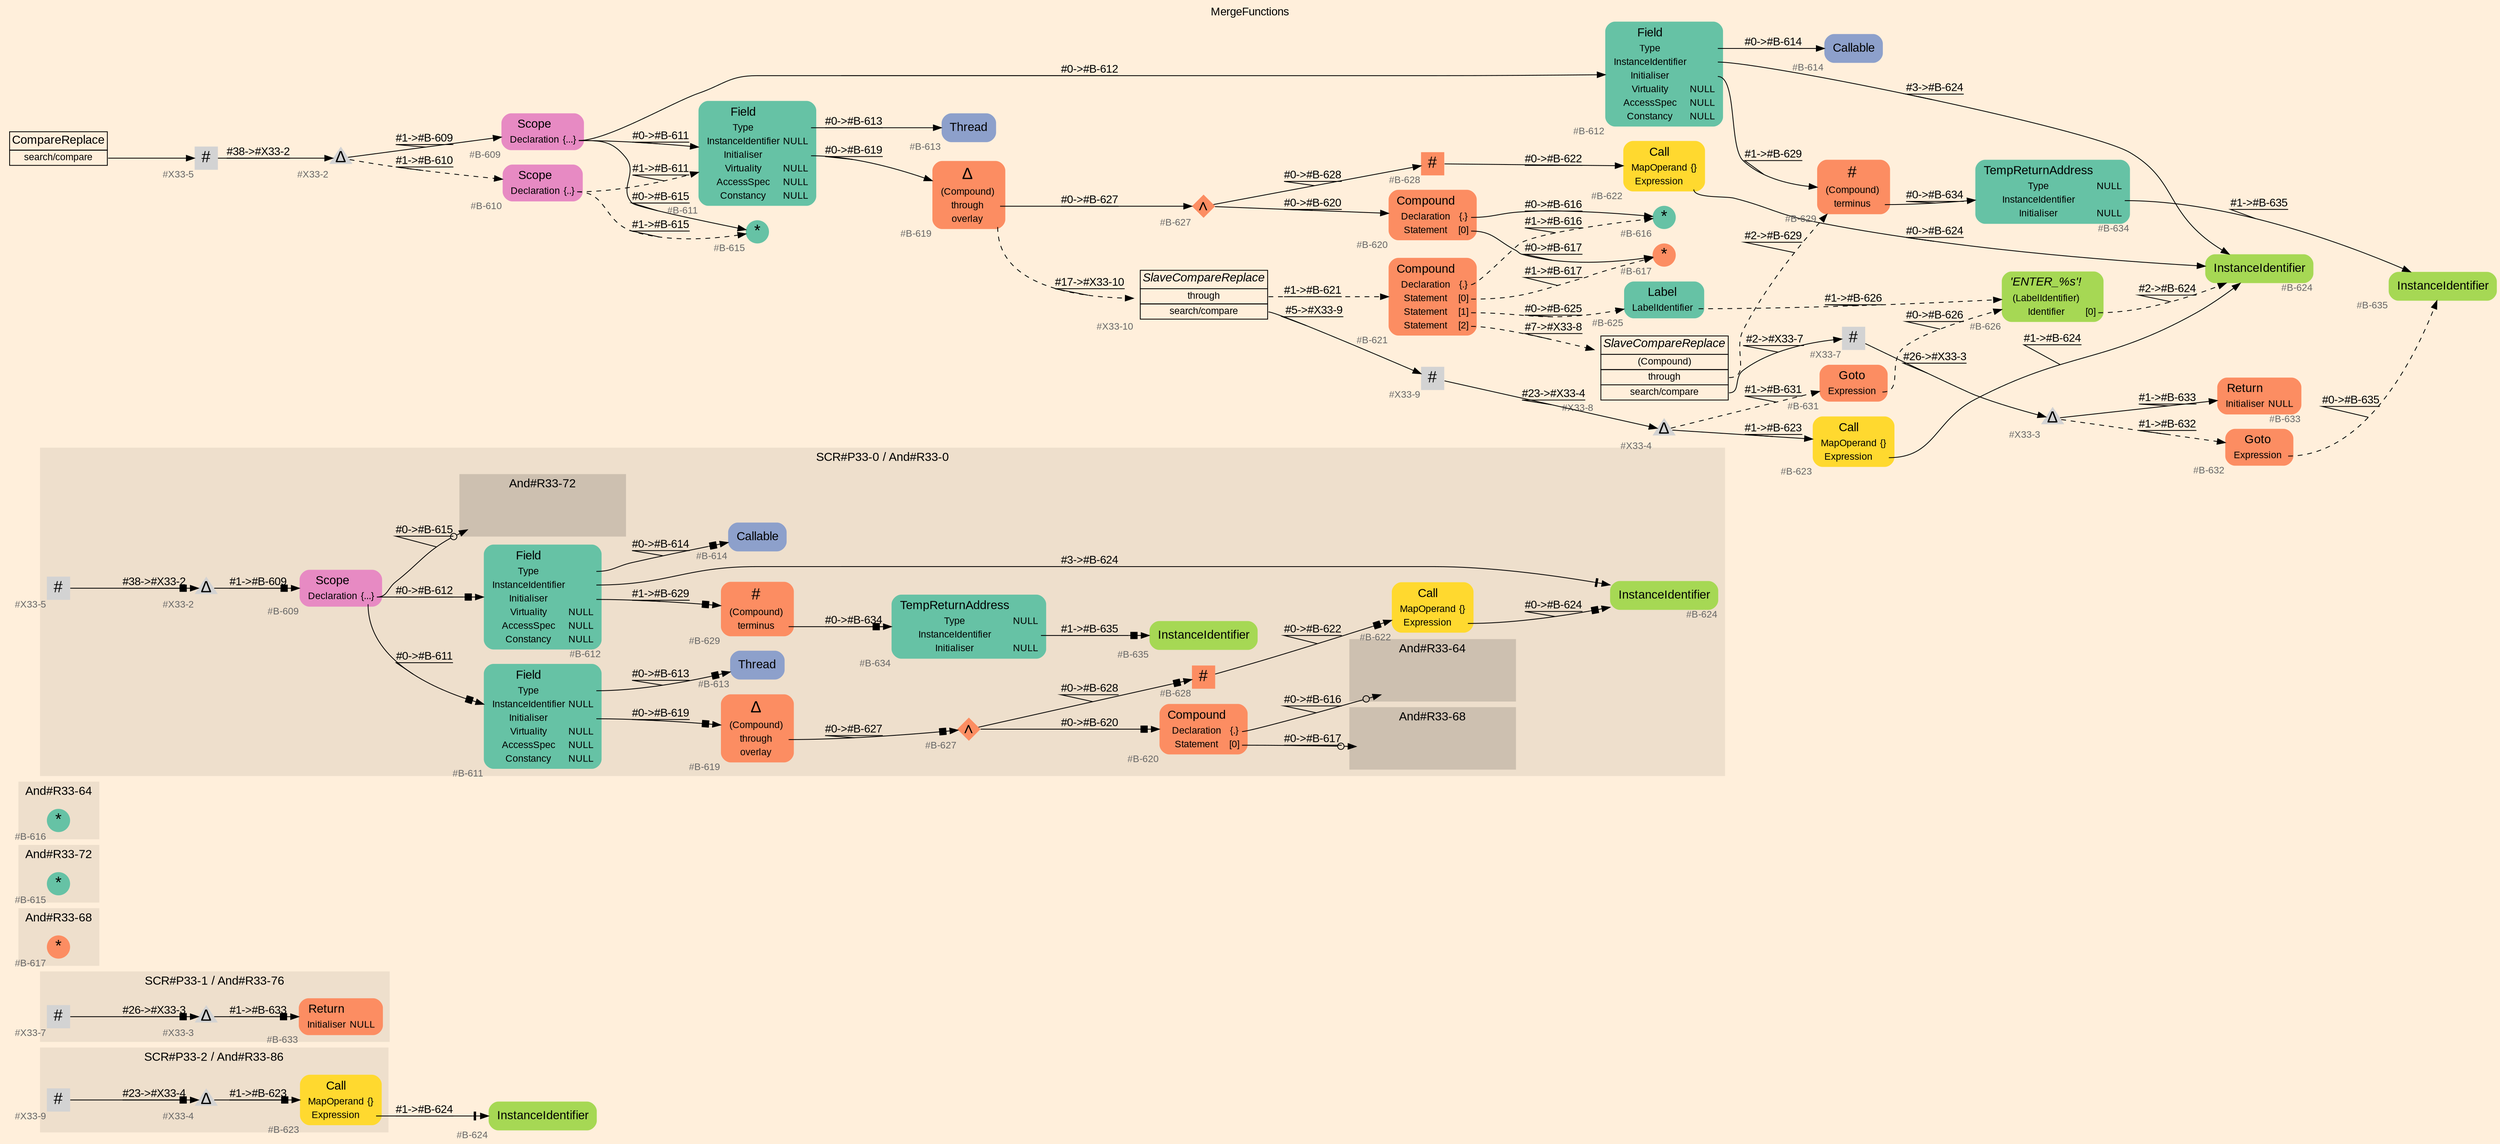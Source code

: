 digraph "MergeFunctions" {
label = "MergeFunctions"
labelloc = t
graph [
    rankdir = "LR"
    ranksep = 0.3
    bgcolor = antiquewhite1
    color = black
    fontcolor = black
    fontname = "Arial"
];
node [
    fontname = "Arial"
];
edge [
    fontname = "Arial"
];

// -------------------- figure And#R33-86 --------------------
// -------- region And#R33-86 ----------
subgraph "clusterAnd#R33-86" {
    label = "SCR#P33-2 / And#R33-86"
    style = "filled"
    color = antiquewhite2
    fontsize = "15"
    // -------- block And#R33-86/#B-623 ----------
    "And#R33-86/#B-623" [
        fillcolor = "/set28/6"
        xlabel = "#B-623"
        fontsize = "12"
        fontcolor = grey40
        shape = "plaintext"
        label = <<TABLE BORDER="0" CELLBORDER="0" CELLSPACING="0">
         <TR><TD><FONT COLOR="black" POINT-SIZE="15">Call</FONT></TD></TR>
         <TR><TD><FONT COLOR="black" POINT-SIZE="12">MapOperand</FONT></TD><TD PORT="port0"><FONT COLOR="black" POINT-SIZE="12">{}</FONT></TD></TR>
         <TR><TD><FONT COLOR="black" POINT-SIZE="12">Expression</FONT></TD><TD PORT="port1"></TD></TR>
        </TABLE>>
        style = "rounded,filled"
    ];
    
    // -------- block And#R33-86/#X33-4 ----------
    "And#R33-86/#X33-4" [
        xlabel = "#X33-4"
        fontsize = "12"
        fontcolor = grey40
        shape = "triangle"
        label = <<FONT COLOR="black" POINT-SIZE="20">Δ</FONT>>
        style = "filled"
        penwidth = 0.0
        fixedsize = true
        width = 0.4
        height = 0.4
    ];
    
    // -------- block And#R33-86/#X33-9 ----------
    "And#R33-86/#X33-9" [
        xlabel = "#X33-9"
        fontsize = "12"
        fontcolor = grey40
        shape = "square"
        label = <<FONT COLOR="black" POINT-SIZE="20">#</FONT>>
        style = "filled"
        penwidth = 0.0
        fixedsize = true
        width = 0.4
        height = 0.4
    ];
    
}

// -------- block And#R33-86/#B-624 ----------
"And#R33-86/#B-624" [
    fillcolor = "/set28/5"
    xlabel = "#B-624"
    fontsize = "12"
    fontcolor = grey40
    shape = "plaintext"
    label = <<TABLE BORDER="0" CELLBORDER="0" CELLSPACING="0">
     <TR><TD><FONT COLOR="black" POINT-SIZE="15">InstanceIdentifier</FONT></TD></TR>
    </TABLE>>
    style = "rounded,filled"
];

"And#R33-86/#B-623":port1 -> "And#R33-86/#B-624" [
    arrowhead="normalnonetee"
    label = "#1-&gt;#B-624"
    decorate = true
    color = black
    fontcolor = black
];

"And#R33-86/#X33-4" -> "And#R33-86/#B-623" [
    arrowhead="normalnonebox"
    label = "#1-&gt;#B-623"
    decorate = true
    color = black
    fontcolor = black
];

"And#R33-86/#X33-9" -> "And#R33-86/#X33-4" [
    arrowhead="normalnonebox"
    label = "#23-&gt;#X33-4"
    decorate = true
    color = black
    fontcolor = black
];


// -------------------- figure And#R33-76 --------------------
// -------- region And#R33-76 ----------
subgraph "clusterAnd#R33-76" {
    label = "SCR#P33-1 / And#R33-76"
    style = "filled"
    color = antiquewhite2
    fontsize = "15"
    // -------- block And#R33-76/#B-633 ----------
    "And#R33-76/#B-633" [
        fillcolor = "/set28/2"
        xlabel = "#B-633"
        fontsize = "12"
        fontcolor = grey40
        shape = "plaintext"
        label = <<TABLE BORDER="0" CELLBORDER="0" CELLSPACING="0">
         <TR><TD><FONT COLOR="black" POINT-SIZE="15">Return</FONT></TD></TR>
         <TR><TD><FONT COLOR="black" POINT-SIZE="12">Initialiser</FONT></TD><TD PORT="port0"><FONT COLOR="black" POINT-SIZE="12">NULL</FONT></TD></TR>
        </TABLE>>
        style = "rounded,filled"
    ];
    
    // -------- block And#R33-76/#X33-3 ----------
    "And#R33-76/#X33-3" [
        xlabel = "#X33-3"
        fontsize = "12"
        fontcolor = grey40
        shape = "triangle"
        label = <<FONT COLOR="black" POINT-SIZE="20">Δ</FONT>>
        style = "filled"
        penwidth = 0.0
        fixedsize = true
        width = 0.4
        height = 0.4
    ];
    
    // -------- block And#R33-76/#X33-7 ----------
    "And#R33-76/#X33-7" [
        xlabel = "#X33-7"
        fontsize = "12"
        fontcolor = grey40
        shape = "square"
        label = <<FONT COLOR="black" POINT-SIZE="20">#</FONT>>
        style = "filled"
        penwidth = 0.0
        fixedsize = true
        width = 0.4
        height = 0.4
    ];
    
}

"And#R33-76/#X33-3" -> "And#R33-76/#B-633" [
    arrowhead="normalnonebox"
    label = "#1-&gt;#B-633"
    decorate = true
    color = black
    fontcolor = black
];

"And#R33-76/#X33-7" -> "And#R33-76/#X33-3" [
    arrowhead="normalnonebox"
    label = "#26-&gt;#X33-3"
    decorate = true
    color = black
    fontcolor = black
];


// -------------------- figure And#R33-68 --------------------
// -------- region And#R33-68 ----------
subgraph "clusterAnd#R33-68" {
    label = "And#R33-68"
    style = "filled"
    color = antiquewhite2
    fontsize = "15"
    // -------- block And#R33-68/#B-617 ----------
    "And#R33-68/#B-617" [
        fillcolor = "/set28/2"
        xlabel = "#B-617"
        fontsize = "12"
        fontcolor = grey40
        shape = "circle"
        label = <<FONT COLOR="black" POINT-SIZE="20">*</FONT>>
        style = "filled"
        penwidth = 0.0
        fixedsize = true
        width = 0.4
        height = 0.4
    ];
    
}


// -------------------- figure And#R33-72 --------------------
// -------- region And#R33-72 ----------
subgraph "clusterAnd#R33-72" {
    label = "And#R33-72"
    style = "filled"
    color = antiquewhite2
    fontsize = "15"
    // -------- block And#R33-72/#B-615 ----------
    "And#R33-72/#B-615" [
        fillcolor = "/set28/1"
        xlabel = "#B-615"
        fontsize = "12"
        fontcolor = grey40
        shape = "circle"
        label = <<FONT COLOR="black" POINT-SIZE="20">*</FONT>>
        style = "filled"
        penwidth = 0.0
        fixedsize = true
        width = 0.4
        height = 0.4
    ];
    
}


// -------------------- figure And#R33-64 --------------------
// -------- region And#R33-64 ----------
subgraph "clusterAnd#R33-64" {
    label = "And#R33-64"
    style = "filled"
    color = antiquewhite2
    fontsize = "15"
    // -------- block And#R33-64/#B-616 ----------
    "And#R33-64/#B-616" [
        fillcolor = "/set28/1"
        xlabel = "#B-616"
        fontsize = "12"
        fontcolor = grey40
        shape = "circle"
        label = <<FONT COLOR="black" POINT-SIZE="20">*</FONT>>
        style = "filled"
        penwidth = 0.0
        fixedsize = true
        width = 0.4
        height = 0.4
    ];
    
}


// -------------------- figure And#R33-0 --------------------
// -------- region And#R33-0 ----------
subgraph "clusterAnd#R33-0" {
    label = "SCR#P33-0 / And#R33-0"
    style = "filled"
    color = antiquewhite2
    fontsize = "15"
    // -------- block And#R33-0/#B-634 ----------
    "And#R33-0/#B-634" [
        fillcolor = "/set28/1"
        xlabel = "#B-634"
        fontsize = "12"
        fontcolor = grey40
        shape = "plaintext"
        label = <<TABLE BORDER="0" CELLBORDER="0" CELLSPACING="0">
         <TR><TD><FONT COLOR="black" POINT-SIZE="15">TempReturnAddress</FONT></TD></TR>
         <TR><TD><FONT COLOR="black" POINT-SIZE="12">Type</FONT></TD><TD PORT="port0"><FONT COLOR="black" POINT-SIZE="12">NULL</FONT></TD></TR>
         <TR><TD><FONT COLOR="black" POINT-SIZE="12">InstanceIdentifier</FONT></TD><TD PORT="port1"></TD></TR>
         <TR><TD><FONT COLOR="black" POINT-SIZE="12">Initialiser</FONT></TD><TD PORT="port2"><FONT COLOR="black" POINT-SIZE="12">NULL</FONT></TD></TR>
        </TABLE>>
        style = "rounded,filled"
    ];
    
    // -------- block And#R33-0/#B-609 ----------
    "And#R33-0/#B-609" [
        fillcolor = "/set28/4"
        xlabel = "#B-609"
        fontsize = "12"
        fontcolor = grey40
        shape = "plaintext"
        label = <<TABLE BORDER="0" CELLBORDER="0" CELLSPACING="0">
         <TR><TD><FONT COLOR="black" POINT-SIZE="15">Scope</FONT></TD></TR>
         <TR><TD><FONT COLOR="black" POINT-SIZE="12">Declaration</FONT></TD><TD PORT="port0"><FONT COLOR="black" POINT-SIZE="12">{...}</FONT></TD></TR>
        </TABLE>>
        style = "rounded,filled"
    ];
    
    // -------- block And#R33-0/#B-613 ----------
    "And#R33-0/#B-613" [
        fillcolor = "/set28/3"
        xlabel = "#B-613"
        fontsize = "12"
        fontcolor = grey40
        shape = "plaintext"
        label = <<TABLE BORDER="0" CELLBORDER="0" CELLSPACING="0">
         <TR><TD><FONT COLOR="black" POINT-SIZE="15">Thread</FONT></TD></TR>
        </TABLE>>
        style = "rounded,filled"
    ];
    
    // -------- block And#R33-0/#B-624 ----------
    "And#R33-0/#B-624" [
        fillcolor = "/set28/5"
        xlabel = "#B-624"
        fontsize = "12"
        fontcolor = grey40
        shape = "plaintext"
        label = <<TABLE BORDER="0" CELLBORDER="0" CELLSPACING="0">
         <TR><TD><FONT COLOR="black" POINT-SIZE="15">InstanceIdentifier</FONT></TD></TR>
        </TABLE>>
        style = "rounded,filled"
    ];
    
    // -------- block And#R33-0/#B-611 ----------
    "And#R33-0/#B-611" [
        fillcolor = "/set28/1"
        xlabel = "#B-611"
        fontsize = "12"
        fontcolor = grey40
        shape = "plaintext"
        label = <<TABLE BORDER="0" CELLBORDER="0" CELLSPACING="0">
         <TR><TD><FONT COLOR="black" POINT-SIZE="15">Field</FONT></TD></TR>
         <TR><TD><FONT COLOR="black" POINT-SIZE="12">Type</FONT></TD><TD PORT="port0"></TD></TR>
         <TR><TD><FONT COLOR="black" POINT-SIZE="12">InstanceIdentifier</FONT></TD><TD PORT="port1"><FONT COLOR="black" POINT-SIZE="12">NULL</FONT></TD></TR>
         <TR><TD><FONT COLOR="black" POINT-SIZE="12">Initialiser</FONT></TD><TD PORT="port2"></TD></TR>
         <TR><TD><FONT COLOR="black" POINT-SIZE="12">Virtuality</FONT></TD><TD PORT="port3"><FONT COLOR="black" POINT-SIZE="12">NULL</FONT></TD></TR>
         <TR><TD><FONT COLOR="black" POINT-SIZE="12">AccessSpec</FONT></TD><TD PORT="port4"><FONT COLOR="black" POINT-SIZE="12">NULL</FONT></TD></TR>
         <TR><TD><FONT COLOR="black" POINT-SIZE="12">Constancy</FONT></TD><TD PORT="port5"><FONT COLOR="black" POINT-SIZE="12">NULL</FONT></TD></TR>
        </TABLE>>
        style = "rounded,filled"
    ];
    
    // -------- block And#R33-0/#B-612 ----------
    "And#R33-0/#B-612" [
        fillcolor = "/set28/1"
        xlabel = "#B-612"
        fontsize = "12"
        fontcolor = grey40
        shape = "plaintext"
        label = <<TABLE BORDER="0" CELLBORDER="0" CELLSPACING="0">
         <TR><TD><FONT COLOR="black" POINT-SIZE="15">Field</FONT></TD></TR>
         <TR><TD><FONT COLOR="black" POINT-SIZE="12">Type</FONT></TD><TD PORT="port0"></TD></TR>
         <TR><TD><FONT COLOR="black" POINT-SIZE="12">InstanceIdentifier</FONT></TD><TD PORT="port1"></TD></TR>
         <TR><TD><FONT COLOR="black" POINT-SIZE="12">Initialiser</FONT></TD><TD PORT="port2"></TD></TR>
         <TR><TD><FONT COLOR="black" POINT-SIZE="12">Virtuality</FONT></TD><TD PORT="port3"><FONT COLOR="black" POINT-SIZE="12">NULL</FONT></TD></TR>
         <TR><TD><FONT COLOR="black" POINT-SIZE="12">AccessSpec</FONT></TD><TD PORT="port4"><FONT COLOR="black" POINT-SIZE="12">NULL</FONT></TD></TR>
         <TR><TD><FONT COLOR="black" POINT-SIZE="12">Constancy</FONT></TD><TD PORT="port5"><FONT COLOR="black" POINT-SIZE="12">NULL</FONT></TD></TR>
        </TABLE>>
        style = "rounded,filled"
    ];
    
    // -------- block And#R33-0/#B-614 ----------
    "And#R33-0/#B-614" [
        fillcolor = "/set28/3"
        xlabel = "#B-614"
        fontsize = "12"
        fontcolor = grey40
        shape = "plaintext"
        label = <<TABLE BORDER="0" CELLBORDER="0" CELLSPACING="0">
         <TR><TD><FONT COLOR="black" POINT-SIZE="15">Callable</FONT></TD></TR>
        </TABLE>>
        style = "rounded,filled"
    ];
    
    // -------- block And#R33-0/#B-619 ----------
    "And#R33-0/#B-619" [
        fillcolor = "/set28/2"
        xlabel = "#B-619"
        fontsize = "12"
        fontcolor = grey40
        shape = "plaintext"
        label = <<TABLE BORDER="0" CELLBORDER="0" CELLSPACING="0">
         <TR><TD><FONT COLOR="black" POINT-SIZE="20">Δ</FONT></TD></TR>
         <TR><TD><FONT COLOR="black" POINT-SIZE="12">(Compound)</FONT></TD><TD PORT="port0"></TD></TR>
         <TR><TD><FONT COLOR="black" POINT-SIZE="12">through</FONT></TD><TD PORT="port1"></TD></TR>
         <TR><TD><FONT COLOR="black" POINT-SIZE="12">overlay</FONT></TD><TD PORT="port2"></TD></TR>
        </TABLE>>
        style = "rounded,filled"
    ];
    
    // -------- block And#R33-0/#B-620 ----------
    "And#R33-0/#B-620" [
        fillcolor = "/set28/2"
        xlabel = "#B-620"
        fontsize = "12"
        fontcolor = grey40
        shape = "plaintext"
        label = <<TABLE BORDER="0" CELLBORDER="0" CELLSPACING="0">
         <TR><TD><FONT COLOR="black" POINT-SIZE="15">Compound</FONT></TD></TR>
         <TR><TD><FONT COLOR="black" POINT-SIZE="12">Declaration</FONT></TD><TD PORT="port0"><FONT COLOR="black" POINT-SIZE="12">{.}</FONT></TD></TR>
         <TR><TD><FONT COLOR="black" POINT-SIZE="12">Statement</FONT></TD><TD PORT="port1"><FONT COLOR="black" POINT-SIZE="12">[0]</FONT></TD></TR>
        </TABLE>>
        style = "rounded,filled"
    ];
    
    // -------- block And#R33-0/#B-622 ----------
    "And#R33-0/#B-622" [
        fillcolor = "/set28/6"
        xlabel = "#B-622"
        fontsize = "12"
        fontcolor = grey40
        shape = "plaintext"
        label = <<TABLE BORDER="0" CELLBORDER="0" CELLSPACING="0">
         <TR><TD><FONT COLOR="black" POINT-SIZE="15">Call</FONT></TD></TR>
         <TR><TD><FONT COLOR="black" POINT-SIZE="12">MapOperand</FONT></TD><TD PORT="port0"><FONT COLOR="black" POINT-SIZE="12">{}</FONT></TD></TR>
         <TR><TD><FONT COLOR="black" POINT-SIZE="12">Expression</FONT></TD><TD PORT="port1"></TD></TR>
        </TABLE>>
        style = "rounded,filled"
    ];
    
    // -------- block And#R33-0/#B-627 ----------
    "And#R33-0/#B-627" [
        fillcolor = "/set28/2"
        xlabel = "#B-627"
        fontsize = "12"
        fontcolor = grey40
        shape = "diamond"
        label = <<FONT COLOR="black" POINT-SIZE="20">∧</FONT>>
        style = "filled"
        penwidth = 0.0
        fixedsize = true
        width = 0.4
        height = 0.4
    ];
    
    // -------- block And#R33-0/#B-628 ----------
    "And#R33-0/#B-628" [
        fillcolor = "/set28/2"
        xlabel = "#B-628"
        fontsize = "12"
        fontcolor = grey40
        shape = "square"
        label = <<FONT COLOR="black" POINT-SIZE="20">#</FONT>>
        style = "filled"
        penwidth = 0.0
        fixedsize = true
        width = 0.4
        height = 0.4
    ];
    
    // -------- block And#R33-0/#B-629 ----------
    "And#R33-0/#B-629" [
        fillcolor = "/set28/2"
        xlabel = "#B-629"
        fontsize = "12"
        fontcolor = grey40
        shape = "plaintext"
        label = <<TABLE BORDER="0" CELLBORDER="0" CELLSPACING="0">
         <TR><TD><FONT COLOR="black" POINT-SIZE="20">#</FONT></TD></TR>
         <TR><TD><FONT COLOR="black" POINT-SIZE="12">(Compound)</FONT></TD><TD PORT="port0"></TD></TR>
         <TR><TD><FONT COLOR="black" POINT-SIZE="12">terminus</FONT></TD><TD PORT="port1"></TD></TR>
        </TABLE>>
        style = "rounded,filled"
    ];
    
    // -------- block And#R33-0/#B-635 ----------
    "And#R33-0/#B-635" [
        fillcolor = "/set28/5"
        xlabel = "#B-635"
        fontsize = "12"
        fontcolor = grey40
        shape = "plaintext"
        label = <<TABLE BORDER="0" CELLBORDER="0" CELLSPACING="0">
         <TR><TD><FONT COLOR="black" POINT-SIZE="15">InstanceIdentifier</FONT></TD></TR>
        </TABLE>>
        style = "rounded,filled"
    ];
    
    // -------- block And#R33-0/#X33-2 ----------
    "And#R33-0/#X33-2" [
        xlabel = "#X33-2"
        fontsize = "12"
        fontcolor = grey40
        shape = "triangle"
        label = <<FONT COLOR="black" POINT-SIZE="20">Δ</FONT>>
        style = "filled"
        penwidth = 0.0
        fixedsize = true
        width = 0.4
        height = 0.4
    ];
    
    // -------- block And#R33-0/#X33-5 ----------
    "And#R33-0/#X33-5" [
        xlabel = "#X33-5"
        fontsize = "12"
        fontcolor = grey40
        shape = "square"
        label = <<FONT COLOR="black" POINT-SIZE="20">#</FONT>>
        style = "filled"
        penwidth = 0.0
        fixedsize = true
        width = 0.4
        height = 0.4
    ];
    
    // -------- region And#R33-0/And#R33-64 ----------
    subgraph "clusterAnd#R33-0/And#R33-64" {
        label = "And#R33-64"
        style = "filled"
        color = antiquewhite3
        fontsize = "15"
        // -------- block And#R33-0/And#R33-64/#B-616 ----------
        "And#R33-0/And#R33-64/#B-616" [
            fillcolor = "/set28/1"
            xlabel = "#B-616"
            fontsize = "12"
            fontcolor = grey40
            shape = "none"
            style = "invisible"
        ];
        
    }
    
    // -------- region And#R33-0/And#R33-72 ----------
    subgraph "clusterAnd#R33-0/And#R33-72" {
        label = "And#R33-72"
        style = "filled"
        color = antiquewhite3
        fontsize = "15"
        // -------- block And#R33-0/And#R33-72/#B-615 ----------
        "And#R33-0/And#R33-72/#B-615" [
            fillcolor = "/set28/1"
            xlabel = "#B-615"
            fontsize = "12"
            fontcolor = grey40
            shape = "none"
            style = "invisible"
        ];
        
    }
    
    // -------- region And#R33-0/And#R33-68 ----------
    subgraph "clusterAnd#R33-0/And#R33-68" {
        label = "And#R33-68"
        style = "filled"
        color = antiquewhite3
        fontsize = "15"
        // -------- block And#R33-0/And#R33-68/#B-617 ----------
        "And#R33-0/And#R33-68/#B-617" [
            fillcolor = "/set28/2"
            xlabel = "#B-617"
            fontsize = "12"
            fontcolor = grey40
            shape = "none"
            style = "invisible"
        ];
        
    }
    
}

"And#R33-0/#B-634":port1 -> "And#R33-0/#B-635" [
    arrowhead="normalnonebox"
    label = "#1-&gt;#B-635"
    decorate = true
    color = black
    fontcolor = black
];

"And#R33-0/#B-609":port0 -> "And#R33-0/And#R33-72/#B-615" [
    arrowhead="normalnoneodot"
    label = "#0-&gt;#B-615"
    decorate = true
    color = black
    fontcolor = black
];

"And#R33-0/#B-609":port0 -> "And#R33-0/#B-611" [
    arrowhead="normalnonebox"
    label = "#0-&gt;#B-611"
    decorate = true
    color = black
    fontcolor = black
];

"And#R33-0/#B-609":port0 -> "And#R33-0/#B-612" [
    arrowhead="normalnonebox"
    label = "#0-&gt;#B-612"
    decorate = true
    color = black
    fontcolor = black
];

"And#R33-0/#B-611":port0 -> "And#R33-0/#B-613" [
    arrowhead="normalnonebox"
    label = "#0-&gt;#B-613"
    decorate = true
    color = black
    fontcolor = black
];

"And#R33-0/#B-611":port2 -> "And#R33-0/#B-619" [
    arrowhead="normalnonebox"
    label = "#0-&gt;#B-619"
    decorate = true
    color = black
    fontcolor = black
];

"And#R33-0/#B-612":port0 -> "And#R33-0/#B-614" [
    arrowhead="normalnonebox"
    label = "#0-&gt;#B-614"
    decorate = true
    color = black
    fontcolor = black
];

"And#R33-0/#B-612":port1 -> "And#R33-0/#B-624" [
    arrowhead="normalnonetee"
    label = "#3-&gt;#B-624"
    decorate = true
    color = black
    fontcolor = black
];

"And#R33-0/#B-612":port2 -> "And#R33-0/#B-629" [
    arrowhead="normalnonebox"
    label = "#1-&gt;#B-629"
    decorate = true
    color = black
    fontcolor = black
];

"And#R33-0/#B-619":port1 -> "And#R33-0/#B-627" [
    arrowhead="normalnonebox"
    label = "#0-&gt;#B-627"
    decorate = true
    color = black
    fontcolor = black
];

"And#R33-0/#B-620":port0 -> "And#R33-0/And#R33-64/#B-616" [
    arrowhead="normalnoneodot"
    label = "#0-&gt;#B-616"
    decorate = true
    color = black
    fontcolor = black
];

"And#R33-0/#B-620":port1 -> "And#R33-0/And#R33-68/#B-617" [
    arrowhead="normalnoneodot"
    label = "#0-&gt;#B-617"
    decorate = true
    color = black
    fontcolor = black
];

"And#R33-0/#B-622":port1 -> "And#R33-0/#B-624" [
    arrowhead="normalnonebox"
    label = "#0-&gt;#B-624"
    decorate = true
    color = black
    fontcolor = black
];

"And#R33-0/#B-627" -> "And#R33-0/#B-620" [
    arrowhead="normalnonebox"
    label = "#0-&gt;#B-620"
    decorate = true
    color = black
    fontcolor = black
];

"And#R33-0/#B-627" -> "And#R33-0/#B-628" [
    arrowhead="normalnonebox"
    label = "#0-&gt;#B-628"
    decorate = true
    color = black
    fontcolor = black
];

"And#R33-0/#B-628" -> "And#R33-0/#B-622" [
    arrowhead="normalnonebox"
    label = "#0-&gt;#B-622"
    decorate = true
    color = black
    fontcolor = black
];

"And#R33-0/#B-629":port1 -> "And#R33-0/#B-634" [
    arrowhead="normalnonebox"
    label = "#0-&gt;#B-634"
    decorate = true
    color = black
    fontcolor = black
];

"And#R33-0/#X33-2" -> "And#R33-0/#B-609" [
    arrowhead="normalnonebox"
    label = "#1-&gt;#B-609"
    decorate = true
    color = black
    fontcolor = black
];

"And#R33-0/#X33-5" -> "And#R33-0/#X33-2" [
    arrowhead="normalnonebox"
    label = "#38-&gt;#X33-2"
    decorate = true
    color = black
    fontcolor = black
];


// -------------------- transformation figure --------------------
// -------- block CR#X33-6 ----------
"CR#X33-6" [
    fillcolor = antiquewhite1
    fontsize = "12"
    fontcolor = grey40
    shape = "plaintext"
    label = <<TABLE BORDER="0" CELLBORDER="1" CELLSPACING="0">
     <TR><TD><FONT COLOR="black" POINT-SIZE="15">CompareReplace</FONT></TD></TR>
     <TR><TD PORT="port0"><FONT COLOR="black" POINT-SIZE="12">search/compare</FONT></TD></TR>
    </TABLE>>
    style = "filled"
    color = black
];

// -------- block #X33-5 ----------
"#X33-5" [
    xlabel = "#X33-5"
    fontsize = "12"
    fontcolor = grey40
    shape = "square"
    label = <<FONT COLOR="black" POINT-SIZE="20">#</FONT>>
    style = "filled"
    penwidth = 0.0
    fixedsize = true
    width = 0.4
    height = 0.4
];

// -------- block #X33-2 ----------
"#X33-2" [
    xlabel = "#X33-2"
    fontsize = "12"
    fontcolor = grey40
    shape = "triangle"
    label = <<FONT COLOR="black" POINT-SIZE="20">Δ</FONT>>
    style = "filled"
    penwidth = 0.0
    fixedsize = true
    width = 0.4
    height = 0.4
];

// -------- block #B-609 ----------
"#B-609" [
    fillcolor = "/set28/4"
    xlabel = "#B-609"
    fontsize = "12"
    fontcolor = grey40
    shape = "plaintext"
    label = <<TABLE BORDER="0" CELLBORDER="0" CELLSPACING="0">
     <TR><TD><FONT COLOR="black" POINT-SIZE="15">Scope</FONT></TD></TR>
     <TR><TD><FONT COLOR="black" POINT-SIZE="12">Declaration</FONT></TD><TD PORT="port0"><FONT COLOR="black" POINT-SIZE="12">{...}</FONT></TD></TR>
    </TABLE>>
    style = "rounded,filled"
];

// -------- block #B-615 ----------
"#B-615" [
    fillcolor = "/set28/1"
    xlabel = "#B-615"
    fontsize = "12"
    fontcolor = grey40
    shape = "circle"
    label = <<FONT COLOR="black" POINT-SIZE="20">*</FONT>>
    style = "filled"
    penwidth = 0.0
    fixedsize = true
    width = 0.4
    height = 0.4
];

// -------- block #B-611 ----------
"#B-611" [
    fillcolor = "/set28/1"
    xlabel = "#B-611"
    fontsize = "12"
    fontcolor = grey40
    shape = "plaintext"
    label = <<TABLE BORDER="0" CELLBORDER="0" CELLSPACING="0">
     <TR><TD><FONT COLOR="black" POINT-SIZE="15">Field</FONT></TD></TR>
     <TR><TD><FONT COLOR="black" POINT-SIZE="12">Type</FONT></TD><TD PORT="port0"></TD></TR>
     <TR><TD><FONT COLOR="black" POINT-SIZE="12">InstanceIdentifier</FONT></TD><TD PORT="port1"><FONT COLOR="black" POINT-SIZE="12">NULL</FONT></TD></TR>
     <TR><TD><FONT COLOR="black" POINT-SIZE="12">Initialiser</FONT></TD><TD PORT="port2"></TD></TR>
     <TR><TD><FONT COLOR="black" POINT-SIZE="12">Virtuality</FONT></TD><TD PORT="port3"><FONT COLOR="black" POINT-SIZE="12">NULL</FONT></TD></TR>
     <TR><TD><FONT COLOR="black" POINT-SIZE="12">AccessSpec</FONT></TD><TD PORT="port4"><FONT COLOR="black" POINT-SIZE="12">NULL</FONT></TD></TR>
     <TR><TD><FONT COLOR="black" POINT-SIZE="12">Constancy</FONT></TD><TD PORT="port5"><FONT COLOR="black" POINT-SIZE="12">NULL</FONT></TD></TR>
    </TABLE>>
    style = "rounded,filled"
];

// -------- block #B-613 ----------
"#B-613" [
    fillcolor = "/set28/3"
    xlabel = "#B-613"
    fontsize = "12"
    fontcolor = grey40
    shape = "plaintext"
    label = <<TABLE BORDER="0" CELLBORDER="0" CELLSPACING="0">
     <TR><TD><FONT COLOR="black" POINT-SIZE="15">Thread</FONT></TD></TR>
    </TABLE>>
    style = "rounded,filled"
];

// -------- block #B-619 ----------
"#B-619" [
    fillcolor = "/set28/2"
    xlabel = "#B-619"
    fontsize = "12"
    fontcolor = grey40
    shape = "plaintext"
    label = <<TABLE BORDER="0" CELLBORDER="0" CELLSPACING="0">
     <TR><TD><FONT COLOR="black" POINT-SIZE="20">Δ</FONT></TD></TR>
     <TR><TD><FONT COLOR="black" POINT-SIZE="12">(Compound)</FONT></TD><TD PORT="port0"></TD></TR>
     <TR><TD><FONT COLOR="black" POINT-SIZE="12">through</FONT></TD><TD PORT="port1"></TD></TR>
     <TR><TD><FONT COLOR="black" POINT-SIZE="12">overlay</FONT></TD><TD PORT="port2"></TD></TR>
    </TABLE>>
    style = "rounded,filled"
];

// -------- block #B-627 ----------
"#B-627" [
    fillcolor = "/set28/2"
    xlabel = "#B-627"
    fontsize = "12"
    fontcolor = grey40
    shape = "diamond"
    label = <<FONT COLOR="black" POINT-SIZE="20">∧</FONT>>
    style = "filled"
    penwidth = 0.0
    fixedsize = true
    width = 0.4
    height = 0.4
];

// -------- block #B-620 ----------
"#B-620" [
    fillcolor = "/set28/2"
    xlabel = "#B-620"
    fontsize = "12"
    fontcolor = grey40
    shape = "plaintext"
    label = <<TABLE BORDER="0" CELLBORDER="0" CELLSPACING="0">
     <TR><TD><FONT COLOR="black" POINT-SIZE="15">Compound</FONT></TD></TR>
     <TR><TD><FONT COLOR="black" POINT-SIZE="12">Declaration</FONT></TD><TD PORT="port0"><FONT COLOR="black" POINT-SIZE="12">{.}</FONT></TD></TR>
     <TR><TD><FONT COLOR="black" POINT-SIZE="12">Statement</FONT></TD><TD PORT="port1"><FONT COLOR="black" POINT-SIZE="12">[0]</FONT></TD></TR>
    </TABLE>>
    style = "rounded,filled"
];

// -------- block #B-616 ----------
"#B-616" [
    fillcolor = "/set28/1"
    xlabel = "#B-616"
    fontsize = "12"
    fontcolor = grey40
    shape = "circle"
    label = <<FONT COLOR="black" POINT-SIZE="20">*</FONT>>
    style = "filled"
    penwidth = 0.0
    fixedsize = true
    width = 0.4
    height = 0.4
];

// -------- block #B-617 ----------
"#B-617" [
    fillcolor = "/set28/2"
    xlabel = "#B-617"
    fontsize = "12"
    fontcolor = grey40
    shape = "circle"
    label = <<FONT COLOR="black" POINT-SIZE="20">*</FONT>>
    style = "filled"
    penwidth = 0.0
    fixedsize = true
    width = 0.4
    height = 0.4
];

// -------- block #B-628 ----------
"#B-628" [
    fillcolor = "/set28/2"
    xlabel = "#B-628"
    fontsize = "12"
    fontcolor = grey40
    shape = "square"
    label = <<FONT COLOR="black" POINT-SIZE="20">#</FONT>>
    style = "filled"
    penwidth = 0.0
    fixedsize = true
    width = 0.4
    height = 0.4
];

// -------- block #B-622 ----------
"#B-622" [
    fillcolor = "/set28/6"
    xlabel = "#B-622"
    fontsize = "12"
    fontcolor = grey40
    shape = "plaintext"
    label = <<TABLE BORDER="0" CELLBORDER="0" CELLSPACING="0">
     <TR><TD><FONT COLOR="black" POINT-SIZE="15">Call</FONT></TD></TR>
     <TR><TD><FONT COLOR="black" POINT-SIZE="12">MapOperand</FONT></TD><TD PORT="port0"><FONT COLOR="black" POINT-SIZE="12">{}</FONT></TD></TR>
     <TR><TD><FONT COLOR="black" POINT-SIZE="12">Expression</FONT></TD><TD PORT="port1"></TD></TR>
    </TABLE>>
    style = "rounded,filled"
];

// -------- block #B-624 ----------
"#B-624" [
    fillcolor = "/set28/5"
    xlabel = "#B-624"
    fontsize = "12"
    fontcolor = grey40
    shape = "plaintext"
    label = <<TABLE BORDER="0" CELLBORDER="0" CELLSPACING="0">
     <TR><TD><FONT COLOR="black" POINT-SIZE="15">InstanceIdentifier</FONT></TD></TR>
    </TABLE>>
    style = "rounded,filled"
];

// -------- block #X33-10 ----------
"#X33-10" [
    fillcolor = antiquewhite1
    xlabel = "#X33-10"
    fontsize = "12"
    fontcolor = grey40
    shape = "plaintext"
    label = <<TABLE BORDER="0" CELLBORDER="1" CELLSPACING="0">
     <TR><TD><FONT COLOR="black" POINT-SIZE="15"><I>SlaveCompareReplace</I></FONT></TD></TR>
     <TR><TD PORT="port0"><FONT COLOR="black" POINT-SIZE="12">through</FONT></TD></TR>
     <TR><TD PORT="port1"><FONT COLOR="black" POINT-SIZE="12">search/compare</FONT></TD></TR>
    </TABLE>>
    style = "filled"
    color = black
];

// -------- block #B-621 ----------
"#B-621" [
    fillcolor = "/set28/2"
    xlabel = "#B-621"
    fontsize = "12"
    fontcolor = grey40
    shape = "plaintext"
    label = <<TABLE BORDER="0" CELLBORDER="0" CELLSPACING="0">
     <TR><TD><FONT COLOR="black" POINT-SIZE="15">Compound</FONT></TD></TR>
     <TR><TD><FONT COLOR="black" POINT-SIZE="12">Declaration</FONT></TD><TD PORT="port0"><FONT COLOR="black" POINT-SIZE="12">{.}</FONT></TD></TR>
     <TR><TD><FONT COLOR="black" POINT-SIZE="12">Statement</FONT></TD><TD PORT="port1"><FONT COLOR="black" POINT-SIZE="12">[0]</FONT></TD></TR>
     <TR><TD><FONT COLOR="black" POINT-SIZE="12">Statement</FONT></TD><TD PORT="port2"><FONT COLOR="black" POINT-SIZE="12">[1]</FONT></TD></TR>
     <TR><TD><FONT COLOR="black" POINT-SIZE="12">Statement</FONT></TD><TD PORT="port3"><FONT COLOR="black" POINT-SIZE="12">[2]</FONT></TD></TR>
    </TABLE>>
    style = "rounded,filled"
];

// -------- block #B-625 ----------
"#B-625" [
    fillcolor = "/set28/1"
    xlabel = "#B-625"
    fontsize = "12"
    fontcolor = grey40
    shape = "plaintext"
    label = <<TABLE BORDER="0" CELLBORDER="0" CELLSPACING="0">
     <TR><TD><FONT COLOR="black" POINT-SIZE="15">Label</FONT></TD></TR>
     <TR><TD><FONT COLOR="black" POINT-SIZE="12">LabelIdentifier</FONT></TD><TD PORT="port0"></TD></TR>
    </TABLE>>
    style = "rounded,filled"
];

// -------- block #B-626 ----------
"#B-626" [
    fillcolor = "/set28/5"
    xlabel = "#B-626"
    fontsize = "12"
    fontcolor = grey40
    shape = "plaintext"
    label = <<TABLE BORDER="0" CELLBORDER="0" CELLSPACING="0">
     <TR><TD><FONT COLOR="black" POINT-SIZE="15"><I>'ENTER_%s'!</I></FONT></TD></TR>
     <TR><TD><FONT COLOR="black" POINT-SIZE="12">(LabelIdentifier)</FONT></TD><TD PORT="port0"></TD></TR>
     <TR><TD><FONT COLOR="black" POINT-SIZE="12">Identifier</FONT></TD><TD PORT="port1"><FONT COLOR="black" POINT-SIZE="12">[0]</FONT></TD></TR>
    </TABLE>>
    style = "rounded,filled"
];

// -------- block #X33-8 ----------
"#X33-8" [
    fillcolor = antiquewhite1
    xlabel = "#X33-8"
    fontsize = "12"
    fontcolor = grey40
    shape = "plaintext"
    label = <<TABLE BORDER="0" CELLBORDER="1" CELLSPACING="0">
     <TR><TD><FONT COLOR="black" POINT-SIZE="15"><I>SlaveCompareReplace</I></FONT></TD></TR>
     <TR><TD PORT="port0"><FONT COLOR="black" POINT-SIZE="12">(Compound)</FONT></TD></TR>
     <TR><TD PORT="port1"><FONT COLOR="black" POINT-SIZE="12">through</FONT></TD></TR>
     <TR><TD PORT="port2"><FONT COLOR="black" POINT-SIZE="12">search/compare</FONT></TD></TR>
    </TABLE>>
    style = "filled"
    color = black
];

// -------- block #B-629 ----------
"#B-629" [
    fillcolor = "/set28/2"
    xlabel = "#B-629"
    fontsize = "12"
    fontcolor = grey40
    shape = "plaintext"
    label = <<TABLE BORDER="0" CELLBORDER="0" CELLSPACING="0">
     <TR><TD><FONT COLOR="black" POINT-SIZE="20">#</FONT></TD></TR>
     <TR><TD><FONT COLOR="black" POINT-SIZE="12">(Compound)</FONT></TD><TD PORT="port0"></TD></TR>
     <TR><TD><FONT COLOR="black" POINT-SIZE="12">terminus</FONT></TD><TD PORT="port1"></TD></TR>
    </TABLE>>
    style = "rounded,filled"
];

// -------- block #B-634 ----------
"#B-634" [
    fillcolor = "/set28/1"
    xlabel = "#B-634"
    fontsize = "12"
    fontcolor = grey40
    shape = "plaintext"
    label = <<TABLE BORDER="0" CELLBORDER="0" CELLSPACING="0">
     <TR><TD><FONT COLOR="black" POINT-SIZE="15">TempReturnAddress</FONT></TD></TR>
     <TR><TD><FONT COLOR="black" POINT-SIZE="12">Type</FONT></TD><TD PORT="port0"><FONT COLOR="black" POINT-SIZE="12">NULL</FONT></TD></TR>
     <TR><TD><FONT COLOR="black" POINT-SIZE="12">InstanceIdentifier</FONT></TD><TD PORT="port1"></TD></TR>
     <TR><TD><FONT COLOR="black" POINT-SIZE="12">Initialiser</FONT></TD><TD PORT="port2"><FONT COLOR="black" POINT-SIZE="12">NULL</FONT></TD></TR>
    </TABLE>>
    style = "rounded,filled"
];

// -------- block #B-635 ----------
"#B-635" [
    fillcolor = "/set28/5"
    xlabel = "#B-635"
    fontsize = "12"
    fontcolor = grey40
    shape = "plaintext"
    label = <<TABLE BORDER="0" CELLBORDER="0" CELLSPACING="0">
     <TR><TD><FONT COLOR="black" POINT-SIZE="15">InstanceIdentifier</FONT></TD></TR>
    </TABLE>>
    style = "rounded,filled"
];

// -------- block #X33-7 ----------
"#X33-7" [
    xlabel = "#X33-7"
    fontsize = "12"
    fontcolor = grey40
    shape = "square"
    label = <<FONT COLOR="black" POINT-SIZE="20">#</FONT>>
    style = "filled"
    penwidth = 0.0
    fixedsize = true
    width = 0.4
    height = 0.4
];

// -------- block #X33-3 ----------
"#X33-3" [
    xlabel = "#X33-3"
    fontsize = "12"
    fontcolor = grey40
    shape = "triangle"
    label = <<FONT COLOR="black" POINT-SIZE="20">Δ</FONT>>
    style = "filled"
    penwidth = 0.0
    fixedsize = true
    width = 0.4
    height = 0.4
];

// -------- block #B-633 ----------
"#B-633" [
    fillcolor = "/set28/2"
    xlabel = "#B-633"
    fontsize = "12"
    fontcolor = grey40
    shape = "plaintext"
    label = <<TABLE BORDER="0" CELLBORDER="0" CELLSPACING="0">
     <TR><TD><FONT COLOR="black" POINT-SIZE="15">Return</FONT></TD></TR>
     <TR><TD><FONT COLOR="black" POINT-SIZE="12">Initialiser</FONT></TD><TD PORT="port0"><FONT COLOR="black" POINT-SIZE="12">NULL</FONT></TD></TR>
    </TABLE>>
    style = "rounded,filled"
];

// -------- block #B-632 ----------
"#B-632" [
    fillcolor = "/set28/2"
    xlabel = "#B-632"
    fontsize = "12"
    fontcolor = grey40
    shape = "plaintext"
    label = <<TABLE BORDER="0" CELLBORDER="0" CELLSPACING="0">
     <TR><TD><FONT COLOR="black" POINT-SIZE="15">Goto</FONT></TD></TR>
     <TR><TD><FONT COLOR="black" POINT-SIZE="12">Expression</FONT></TD><TD PORT="port0"></TD></TR>
    </TABLE>>
    style = "rounded,filled"
];

// -------- block #X33-9 ----------
"#X33-9" [
    xlabel = "#X33-9"
    fontsize = "12"
    fontcolor = grey40
    shape = "square"
    label = <<FONT COLOR="black" POINT-SIZE="20">#</FONT>>
    style = "filled"
    penwidth = 0.0
    fixedsize = true
    width = 0.4
    height = 0.4
];

// -------- block #X33-4 ----------
"#X33-4" [
    xlabel = "#X33-4"
    fontsize = "12"
    fontcolor = grey40
    shape = "triangle"
    label = <<FONT COLOR="black" POINT-SIZE="20">Δ</FONT>>
    style = "filled"
    penwidth = 0.0
    fixedsize = true
    width = 0.4
    height = 0.4
];

// -------- block #B-623 ----------
"#B-623" [
    fillcolor = "/set28/6"
    xlabel = "#B-623"
    fontsize = "12"
    fontcolor = grey40
    shape = "plaintext"
    label = <<TABLE BORDER="0" CELLBORDER="0" CELLSPACING="0">
     <TR><TD><FONT COLOR="black" POINT-SIZE="15">Call</FONT></TD></TR>
     <TR><TD><FONT COLOR="black" POINT-SIZE="12">MapOperand</FONT></TD><TD PORT="port0"><FONT COLOR="black" POINT-SIZE="12">{}</FONT></TD></TR>
     <TR><TD><FONT COLOR="black" POINT-SIZE="12">Expression</FONT></TD><TD PORT="port1"></TD></TR>
    </TABLE>>
    style = "rounded,filled"
];

// -------- block #B-631 ----------
"#B-631" [
    fillcolor = "/set28/2"
    xlabel = "#B-631"
    fontsize = "12"
    fontcolor = grey40
    shape = "plaintext"
    label = <<TABLE BORDER="0" CELLBORDER="0" CELLSPACING="0">
     <TR><TD><FONT COLOR="black" POINT-SIZE="15">Goto</FONT></TD></TR>
     <TR><TD><FONT COLOR="black" POINT-SIZE="12">Expression</FONT></TD><TD PORT="port0"></TD></TR>
    </TABLE>>
    style = "rounded,filled"
];

// -------- block #B-612 ----------
"#B-612" [
    fillcolor = "/set28/1"
    xlabel = "#B-612"
    fontsize = "12"
    fontcolor = grey40
    shape = "plaintext"
    label = <<TABLE BORDER="0" CELLBORDER="0" CELLSPACING="0">
     <TR><TD><FONT COLOR="black" POINT-SIZE="15">Field</FONT></TD></TR>
     <TR><TD><FONT COLOR="black" POINT-SIZE="12">Type</FONT></TD><TD PORT="port0"></TD></TR>
     <TR><TD><FONT COLOR="black" POINT-SIZE="12">InstanceIdentifier</FONT></TD><TD PORT="port1"></TD></TR>
     <TR><TD><FONT COLOR="black" POINT-SIZE="12">Initialiser</FONT></TD><TD PORT="port2"></TD></TR>
     <TR><TD><FONT COLOR="black" POINT-SIZE="12">Virtuality</FONT></TD><TD PORT="port3"><FONT COLOR="black" POINT-SIZE="12">NULL</FONT></TD></TR>
     <TR><TD><FONT COLOR="black" POINT-SIZE="12">AccessSpec</FONT></TD><TD PORT="port4"><FONT COLOR="black" POINT-SIZE="12">NULL</FONT></TD></TR>
     <TR><TD><FONT COLOR="black" POINT-SIZE="12">Constancy</FONT></TD><TD PORT="port5"><FONT COLOR="black" POINT-SIZE="12">NULL</FONT></TD></TR>
    </TABLE>>
    style = "rounded,filled"
];

// -------- block #B-614 ----------
"#B-614" [
    fillcolor = "/set28/3"
    xlabel = "#B-614"
    fontsize = "12"
    fontcolor = grey40
    shape = "plaintext"
    label = <<TABLE BORDER="0" CELLBORDER="0" CELLSPACING="0">
     <TR><TD><FONT COLOR="black" POINT-SIZE="15">Callable</FONT></TD></TR>
    </TABLE>>
    style = "rounded,filled"
];

// -------- block #B-610 ----------
"#B-610" [
    fillcolor = "/set28/4"
    xlabel = "#B-610"
    fontsize = "12"
    fontcolor = grey40
    shape = "plaintext"
    label = <<TABLE BORDER="0" CELLBORDER="0" CELLSPACING="0">
     <TR><TD><FONT COLOR="black" POINT-SIZE="15">Scope</FONT></TD></TR>
     <TR><TD><FONT COLOR="black" POINT-SIZE="12">Declaration</FONT></TD><TD PORT="port0"><FONT COLOR="black" POINT-SIZE="12">{..}</FONT></TD></TR>
    </TABLE>>
    style = "rounded,filled"
];

"CR#X33-6":port0 -> "#X33-5" [
    label = ""
    decorate = true
    color = black
    fontcolor = black
];

"#X33-5" -> "#X33-2" [
    label = "#38-&gt;#X33-2"
    decorate = true
    color = black
    fontcolor = black
];

"#X33-2" -> "#B-609" [
    label = "#1-&gt;#B-609"
    decorate = true
    color = black
    fontcolor = black
];

"#X33-2" -> "#B-610" [
    style="dashed"
    label = "#1-&gt;#B-610"
    decorate = true
    color = black
    fontcolor = black
];

"#B-609":port0 -> "#B-615" [
    label = "#0-&gt;#B-615"
    decorate = true
    color = black
    fontcolor = black
];

"#B-609":port0 -> "#B-611" [
    label = "#0-&gt;#B-611"
    decorate = true
    color = black
    fontcolor = black
];

"#B-609":port0 -> "#B-612" [
    label = "#0-&gt;#B-612"
    decorate = true
    color = black
    fontcolor = black
];

"#B-611":port0 -> "#B-613" [
    label = "#0-&gt;#B-613"
    decorate = true
    color = black
    fontcolor = black
];

"#B-611":port2 -> "#B-619" [
    label = "#0-&gt;#B-619"
    decorate = true
    color = black
    fontcolor = black
];

"#B-619":port1 -> "#B-627" [
    label = "#0-&gt;#B-627"
    decorate = true
    color = black
    fontcolor = black
];

"#B-619":port2 -> "#X33-10" [
    style="dashed"
    label = "#17-&gt;#X33-10"
    decorate = true
    color = black
    fontcolor = black
];

"#B-627" -> "#B-620" [
    label = "#0-&gt;#B-620"
    decorate = true
    color = black
    fontcolor = black
];

"#B-627" -> "#B-628" [
    label = "#0-&gt;#B-628"
    decorate = true
    color = black
    fontcolor = black
];

"#B-620":port0 -> "#B-616" [
    label = "#0-&gt;#B-616"
    decorate = true
    color = black
    fontcolor = black
];

"#B-620":port1 -> "#B-617" [
    label = "#0-&gt;#B-617"
    decorate = true
    color = black
    fontcolor = black
];

"#B-628" -> "#B-622" [
    label = "#0-&gt;#B-622"
    decorate = true
    color = black
    fontcolor = black
];

"#B-622":port1 -> "#B-624" [
    label = "#0-&gt;#B-624"
    decorate = true
    color = black
    fontcolor = black
];

"#X33-10":port0 -> "#B-621" [
    style="dashed"
    label = "#1-&gt;#B-621"
    decorate = true
    color = black
    fontcolor = black
];

"#X33-10":port1 -> "#X33-9" [
    label = " #5-&gt;#X33-9"
    decorate = true
    color = black
    fontcolor = black
];

"#B-621":port0 -> "#B-616" [
    style="dashed"
    label = "#1-&gt;#B-616"
    decorate = true
    color = black
    fontcolor = black
];

"#B-621":port1 -> "#B-617" [
    style="dashed"
    label = "#1-&gt;#B-617"
    decorate = true
    color = black
    fontcolor = black
];

"#B-621":port2 -> "#B-625" [
    style="dashed"
    label = "#0-&gt;#B-625"
    decorate = true
    color = black
    fontcolor = black
];

"#B-621":port3 -> "#X33-8" [
    style="dashed"
    label = "#7-&gt;#X33-8"
    decorate = true
    color = black
    fontcolor = black
];

"#B-625":port0 -> "#B-626" [
    style="dashed"
    label = "#1-&gt;#B-626"
    decorate = true
    color = black
    fontcolor = black
];

"#B-626":port1 -> "#B-624" [
    style="dashed"
    label = "#2-&gt;#B-624"
    decorate = true
    color = black
    fontcolor = black
];

"#X33-8":port1 -> "#B-629" [
    style="dashed"
    label = "#2-&gt;#B-629"
    decorate = true
    color = black
    fontcolor = black
];

"#X33-8":port2 -> "#X33-7" [
    label = " #2-&gt;#X33-7"
    decorate = true
    color = black
    fontcolor = black
];

"#B-629":port1 -> "#B-634" [
    label = "#0-&gt;#B-634"
    decorate = true
    color = black
    fontcolor = black
];

"#B-634":port1 -> "#B-635" [
    label = "#1-&gt;#B-635"
    decorate = true
    color = black
    fontcolor = black
];

"#X33-7" -> "#X33-3" [
    label = "#26-&gt;#X33-3"
    decorate = true
    color = black
    fontcolor = black
];

"#X33-3" -> "#B-633" [
    label = "#1-&gt;#B-633"
    decorate = true
    color = black
    fontcolor = black
];

"#X33-3" -> "#B-632" [
    style="dashed"
    label = "#1-&gt;#B-632"
    decorate = true
    color = black
    fontcolor = black
];

"#B-632":port0 -> "#B-635" [
    style="dashed"
    label = "#0-&gt;#B-635"
    decorate = true
    color = black
    fontcolor = black
];

"#X33-9" -> "#X33-4" [
    label = "#23-&gt;#X33-4"
    decorate = true
    color = black
    fontcolor = black
];

"#X33-4" -> "#B-623" [
    label = "#1-&gt;#B-623"
    decorate = true
    color = black
    fontcolor = black
];

"#X33-4" -> "#B-631" [
    style="dashed"
    label = "#1-&gt;#B-631"
    decorate = true
    color = black
    fontcolor = black
];

"#B-623":port1 -> "#B-624" [
    label = "#1-&gt;#B-624"
    decorate = true
    color = black
    fontcolor = black
];

"#B-631":port0 -> "#B-626" [
    style="dashed"
    label = "#0-&gt;#B-626"
    decorate = true
    color = black
    fontcolor = black
];

"#B-612":port0 -> "#B-614" [
    label = "#0-&gt;#B-614"
    decorate = true
    color = black
    fontcolor = black
];

"#B-612":port1 -> "#B-624" [
    label = "#3-&gt;#B-624"
    decorate = true
    color = black
    fontcolor = black
];

"#B-612":port2 -> "#B-629" [
    label = "#1-&gt;#B-629"
    decorate = true
    color = black
    fontcolor = black
];

"#B-610":port0 -> "#B-615" [
    style="dashed"
    label = "#1-&gt;#B-615"
    decorate = true
    color = black
    fontcolor = black
];

"#B-610":port0 -> "#B-611" [
    style="dashed"
    label = "#1-&gt;#B-611"
    decorate = true
    color = black
    fontcolor = black
];


}
